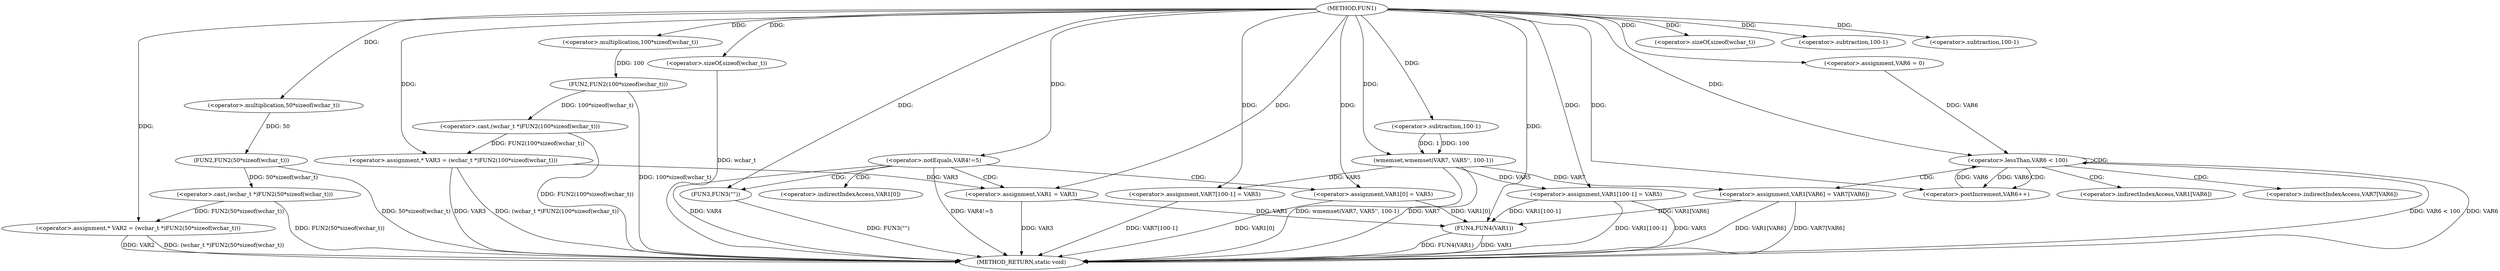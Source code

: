 digraph FUN1 {  
"1000100" [label = "(METHOD,FUN1)" ]
"1000182" [label = "(METHOD_RETURN,static void)" ]
"1000104" [label = "(<operator>.assignment,* VAR2 = (wchar_t *)FUN2(50*sizeof(wchar_t)))" ]
"1000106" [label = "(<operator>.cast,(wchar_t *)FUN2(50*sizeof(wchar_t)))" ]
"1000108" [label = "(FUN2,FUN2(50*sizeof(wchar_t)))" ]
"1000109" [label = "(<operator>.multiplication,50*sizeof(wchar_t))" ]
"1000111" [label = "(<operator>.sizeOf,sizeof(wchar_t))" ]
"1000114" [label = "(<operator>.assignment,* VAR3 = (wchar_t *)FUN2(100*sizeof(wchar_t)))" ]
"1000116" [label = "(<operator>.cast,(wchar_t *)FUN2(100*sizeof(wchar_t)))" ]
"1000118" [label = "(FUN2,FUN2(100*sizeof(wchar_t)))" ]
"1000119" [label = "(<operator>.multiplication,100*sizeof(wchar_t))" ]
"1000121" [label = "(<operator>.sizeOf,sizeof(wchar_t))" ]
"1000124" [label = "(<operator>.notEquals,VAR4!=5)" ]
"1000128" [label = "(FUN3,FUN3(\"\"))" ]
"1000132" [label = "(<operator>.assignment,VAR1 = VAR3)" ]
"1000135" [label = "(<operator>.assignment,VAR1[0] = VAR5)" ]
"1000143" [label = "(wmemset,wmemset(VAR7, VAR5'', 100-1))" ]
"1000146" [label = "(<operator>.subtraction,100-1)" ]
"1000149" [label = "(<operator>.assignment,VAR7[100-1] = VAR5)" ]
"1000152" [label = "(<operator>.subtraction,100-1)" ]
"1000157" [label = "(<operator>.assignment,VAR6 = 0)" ]
"1000160" [label = "(<operator>.lessThan,VAR6 < 100)" ]
"1000163" [label = "(<operator>.postIncrement,VAR6++)" ]
"1000166" [label = "(<operator>.assignment,VAR1[VAR6] = VAR7[VAR6])" ]
"1000173" [label = "(<operator>.assignment,VAR1[100-1] = VAR5)" ]
"1000176" [label = "(<operator>.subtraction,100-1)" ]
"1000180" [label = "(FUN4,FUN4(VAR1))" ]
"1000136" [label = "(<operator>.indirectIndexAccess,VAR1[0])" ]
"1000167" [label = "(<operator>.indirectIndexAccess,VAR1[VAR6])" ]
"1000170" [label = "(<operator>.indirectIndexAccess,VAR7[VAR6])" ]
  "1000124" -> "1000182"  [ label = "DDG: VAR4"] 
  "1000106" -> "1000182"  [ label = "DDG: FUN2(50*sizeof(wchar_t))"] 
  "1000104" -> "1000182"  [ label = "DDG: VAR2"] 
  "1000180" -> "1000182"  [ label = "DDG: VAR1"] 
  "1000116" -> "1000182"  [ label = "DDG: FUN2(100*sizeof(wchar_t))"] 
  "1000128" -> "1000182"  [ label = "DDG: FUN3(\"\")"] 
  "1000118" -> "1000182"  [ label = "DDG: 100*sizeof(wchar_t)"] 
  "1000124" -> "1000182"  [ label = "DDG: VAR4!=5"] 
  "1000173" -> "1000182"  [ label = "DDG: VAR5"] 
  "1000160" -> "1000182"  [ label = "DDG: VAR6 < 100"] 
  "1000143" -> "1000182"  [ label = "DDG: VAR7"] 
  "1000166" -> "1000182"  [ label = "DDG: VAR1[VAR6]"] 
  "1000132" -> "1000182"  [ label = "DDG: VAR3"] 
  "1000114" -> "1000182"  [ label = "DDG: VAR3"] 
  "1000180" -> "1000182"  [ label = "DDG: FUN4(VAR1)"] 
  "1000143" -> "1000182"  [ label = "DDG: wmemset(VAR7, VAR5'', 100-1)"] 
  "1000135" -> "1000182"  [ label = "DDG: VAR1[0]"] 
  "1000121" -> "1000182"  [ label = "DDG: wchar_t"] 
  "1000166" -> "1000182"  [ label = "DDG: VAR7[VAR6]"] 
  "1000149" -> "1000182"  [ label = "DDG: VAR7[100-1]"] 
  "1000160" -> "1000182"  [ label = "DDG: VAR6"] 
  "1000114" -> "1000182"  [ label = "DDG: (wchar_t *)FUN2(100*sizeof(wchar_t))"] 
  "1000173" -> "1000182"  [ label = "DDG: VAR1[100-1]"] 
  "1000104" -> "1000182"  [ label = "DDG: (wchar_t *)FUN2(50*sizeof(wchar_t))"] 
  "1000108" -> "1000182"  [ label = "DDG: 50*sizeof(wchar_t)"] 
  "1000106" -> "1000104"  [ label = "DDG: FUN2(50*sizeof(wchar_t))"] 
  "1000100" -> "1000104"  [ label = "DDG: "] 
  "1000108" -> "1000106"  [ label = "DDG: 50*sizeof(wchar_t)"] 
  "1000109" -> "1000108"  [ label = "DDG: 50"] 
  "1000100" -> "1000109"  [ label = "DDG: "] 
  "1000100" -> "1000111"  [ label = "DDG: "] 
  "1000116" -> "1000114"  [ label = "DDG: FUN2(100*sizeof(wchar_t))"] 
  "1000100" -> "1000114"  [ label = "DDG: "] 
  "1000118" -> "1000116"  [ label = "DDG: 100*sizeof(wchar_t)"] 
  "1000119" -> "1000118"  [ label = "DDG: 100"] 
  "1000100" -> "1000119"  [ label = "DDG: "] 
  "1000100" -> "1000121"  [ label = "DDG: "] 
  "1000100" -> "1000124"  [ label = "DDG: "] 
  "1000100" -> "1000128"  [ label = "DDG: "] 
  "1000114" -> "1000132"  [ label = "DDG: VAR3"] 
  "1000100" -> "1000132"  [ label = "DDG: "] 
  "1000100" -> "1000135"  [ label = "DDG: "] 
  "1000100" -> "1000143"  [ label = "DDG: "] 
  "1000146" -> "1000143"  [ label = "DDG: 100"] 
  "1000146" -> "1000143"  [ label = "DDG: 1"] 
  "1000100" -> "1000146"  [ label = "DDG: "] 
  "1000143" -> "1000149"  [ label = "DDG: VAR5"] 
  "1000100" -> "1000149"  [ label = "DDG: "] 
  "1000100" -> "1000152"  [ label = "DDG: "] 
  "1000100" -> "1000157"  [ label = "DDG: "] 
  "1000163" -> "1000160"  [ label = "DDG: VAR6"] 
  "1000157" -> "1000160"  [ label = "DDG: VAR6"] 
  "1000100" -> "1000160"  [ label = "DDG: "] 
  "1000160" -> "1000163"  [ label = "DDG: VAR6"] 
  "1000100" -> "1000163"  [ label = "DDG: "] 
  "1000143" -> "1000166"  [ label = "DDG: VAR7"] 
  "1000100" -> "1000173"  [ label = "DDG: "] 
  "1000143" -> "1000173"  [ label = "DDG: VAR5"] 
  "1000100" -> "1000176"  [ label = "DDG: "] 
  "1000166" -> "1000180"  [ label = "DDG: VAR1[VAR6]"] 
  "1000132" -> "1000180"  [ label = "DDG: VAR1"] 
  "1000135" -> "1000180"  [ label = "DDG: VAR1[0]"] 
  "1000173" -> "1000180"  [ label = "DDG: VAR1[100-1]"] 
  "1000100" -> "1000180"  [ label = "DDG: "] 
  "1000124" -> "1000132"  [ label = "CDG: "] 
  "1000124" -> "1000128"  [ label = "CDG: "] 
  "1000124" -> "1000135"  [ label = "CDG: "] 
  "1000124" -> "1000136"  [ label = "CDG: "] 
  "1000160" -> "1000163"  [ label = "CDG: "] 
  "1000160" -> "1000160"  [ label = "CDG: "] 
  "1000160" -> "1000170"  [ label = "CDG: "] 
  "1000160" -> "1000166"  [ label = "CDG: "] 
  "1000160" -> "1000167"  [ label = "CDG: "] 
}
